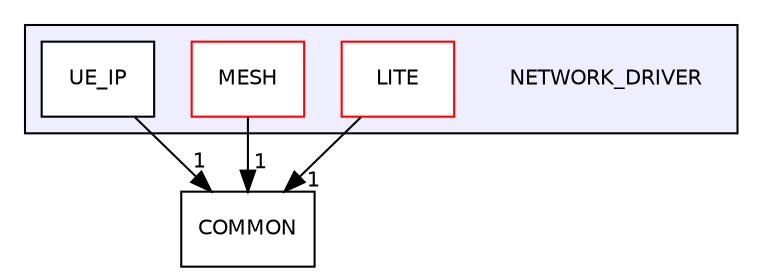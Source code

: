 digraph "NETWORK_DRIVER" {
  compound=true
  node [ fontsize="10", fontname="Helvetica"];
  edge [ labelfontsize="10", labelfontname="Helvetica"];
  subgraph clusterdir_0001ac57ea31017f5cddff9a4f3315e7 {
    graph [ bgcolor="#eeeeff", pencolor="black", label="" URL="dir_0001ac57ea31017f5cddff9a4f3315e7.html"];
    dir_0001ac57ea31017f5cddff9a4f3315e7 [shape=plaintext label="NETWORK_DRIVER"];
    dir_900b6dfc420e729c6e16801038748fe0 [shape=box label="LITE" color="red" fillcolor="white" style="filled" URL="dir_900b6dfc420e729c6e16801038748fe0.html"];
    dir_858c0940291cea658330f8fb52a550d8 [shape=box label="MESH" color="red" fillcolor="white" style="filled" URL="dir_858c0940291cea658330f8fb52a550d8.html"];
    dir_c62739ee4f5a7730964509c07015b2d4 [shape=box label="UE_IP" color="black" fillcolor="white" style="filled" URL="dir_c62739ee4f5a7730964509c07015b2d4.html"];
  }
  dir_7df49ef0c5f0d4b2a785a319ccac4397 [shape=box label="COMMON" URL="dir_7df49ef0c5f0d4b2a785a319ccac4397.html"];
  dir_c62739ee4f5a7730964509c07015b2d4->dir_7df49ef0c5f0d4b2a785a319ccac4397 [headlabel="1", labeldistance=1.5 headhref="dir_000040_000000.html"];
  dir_858c0940291cea658330f8fb52a550d8->dir_7df49ef0c5f0d4b2a785a319ccac4397 [headlabel="1", labeldistance=1.5 headhref="dir_000039_000000.html"];
  dir_900b6dfc420e729c6e16801038748fe0->dir_7df49ef0c5f0d4b2a785a319ccac4397 [headlabel="1", labeldistance=1.5 headhref="dir_000038_000000.html"];
}
